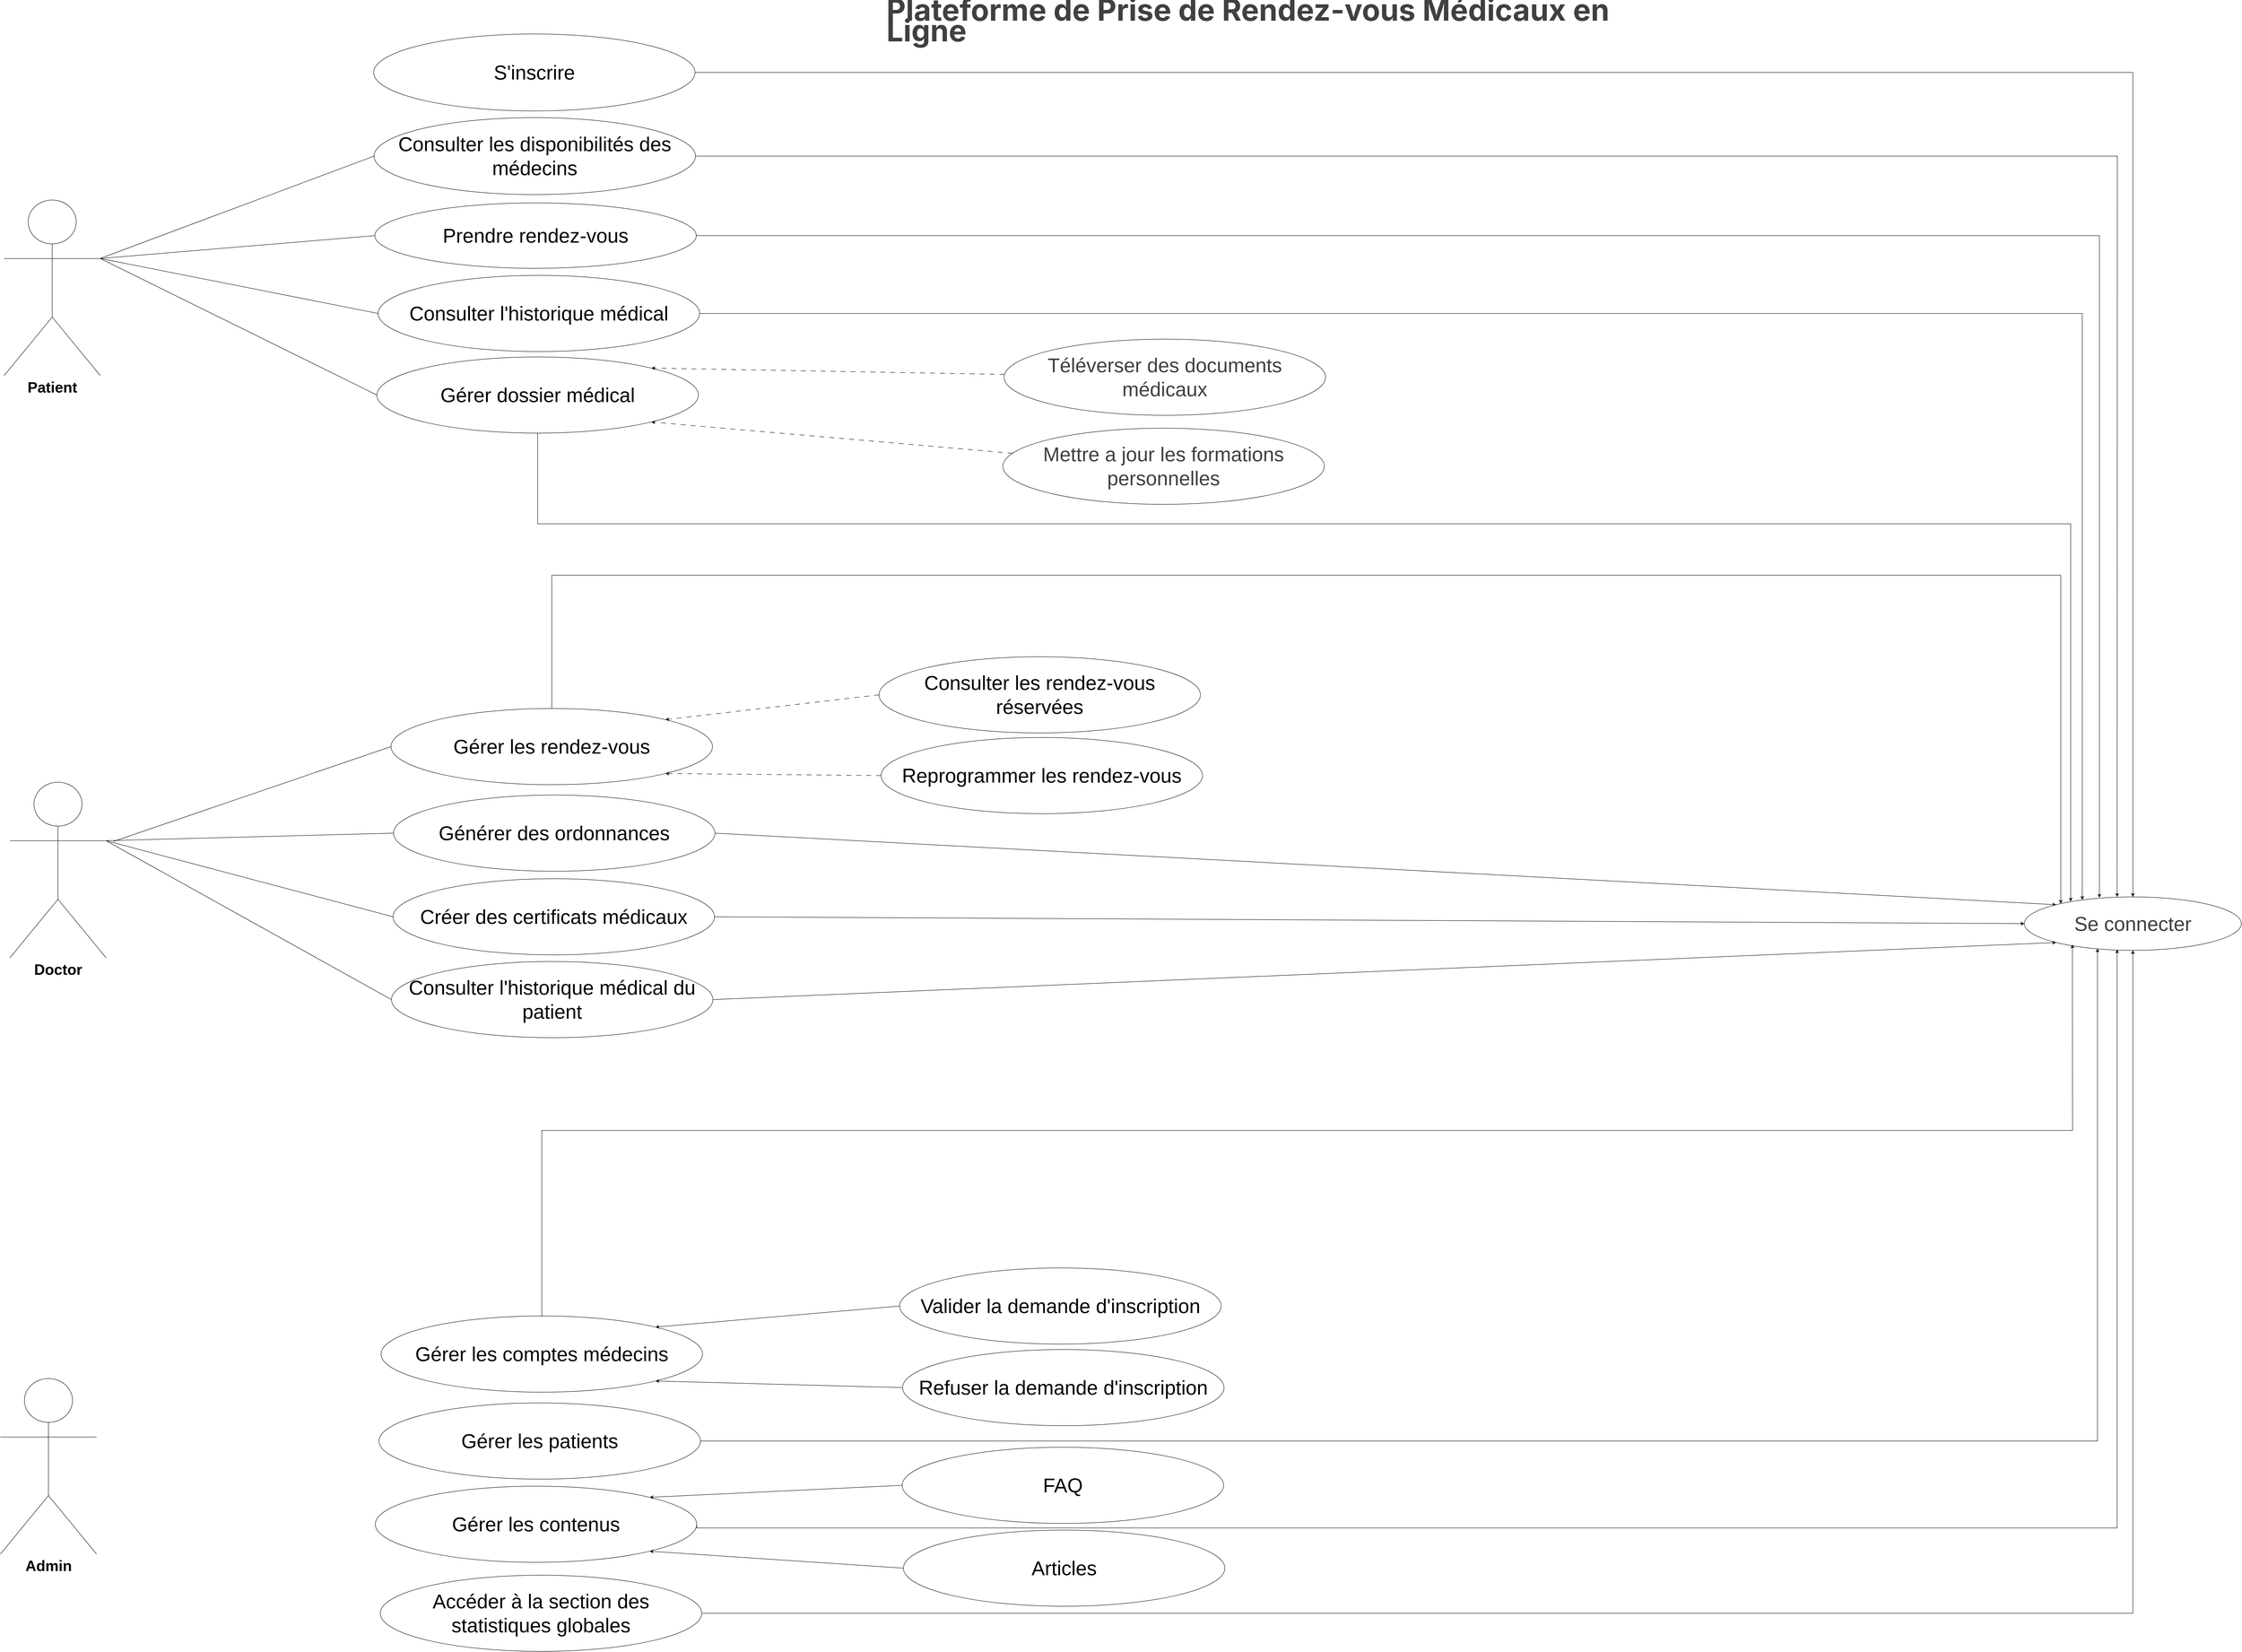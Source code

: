 <mxfile version="26.0.11">
  <diagram name="Page-1" id="eL7OtAQJyphSRFPmEqrO">
    <mxGraphModel dx="7000" dy="8161" grid="0" gridSize="10" guides="0" tooltips="1" connect="1" arrows="1" fold="1" page="1" pageScale="1" pageWidth="3300" pageHeight="4681" math="0" shadow="0">
      <root>
        <mxCell id="0" />
        <mxCell id="1" parent="0" />
        <mxCell id="9coayfkCWoQ1-N5OWXU_-4" value="&lt;h1 style=&quot;box-sizing: border-box; border: 0px solid; --tw-border-spacing-x: 0; --tw-border-spacing-y: 0; --tw-translate-x: 0; --tw-translate-y: 0; --tw-rotate: 0; --tw-skew-x: 0; --tw-skew-y: 0; --tw-scale-x: 1; --tw-scale-y: 1; --tw-pan-x: ; --tw-pan-y: ; --tw-pinch-zoom: ; --tw-scroll-snap-strictness: proximity; --tw-gradient-from-position: ; --tw-gradient-via-position: ; --tw-gradient-to-position: ; --tw-ordinal: ; --tw-slashed-zero: ; --tw-numeric-figure: ; --tw-numeric-spacing: ; --tw-numeric-fraction: ; --tw-ring-inset: ; --tw-ring-offset-width: 0px; --tw-ring-offset-color: light-dark(#fff, #000000); --tw-ring-color: light-dark(rgba(59,130,246,.5), #4c89ec); --tw-ring-offset-shadow: 0 0 #0000; --tw-ring-shadow: 0 0 #0000; --tw-shadow: 0 0 #0000; --tw-shadow-colored: 0 0 #0000; --tw-blur: ; --tw-brightness: ; --tw-contrast: ; --tw-grayscale: ; --tw-hue-rotate: ; --tw-invert: ; --tw-saturate: ; --tw-sepia: ; --tw-drop-shadow: ; --tw-backdrop-blur: ; --tw-backdrop-brightness: ; --tw-backdrop-contrast: ; --tw-backdrop-grayscale: ; --tw-backdrop-hue-rotate: ; --tw-backdrop-invert: ; --tw-backdrop-opacity: ; --tw-backdrop-saturate: ; --tw-backdrop-sepia: ; --tw-contain-size: ; --tw-contain-layout: ; --tw-contain-paint: ; --tw-contain-style: ; margin: 0px; line-height: 2rem; color: var(--text-color,#000000); text-align: start; background-color: rgb(255, 255, 255);&quot; class=&quot;sc-6a4c5dd9-0 dXTcni&quot;&gt;&lt;span style=&quot;color: rgb(64, 64, 64); font-family: Inter, system-ui, -apple-system, BlinkMacSystemFont, &amp;quot;Segoe UI&amp;quot;, Roboto, &amp;quot;Noto Sans&amp;quot;, Ubuntu, Cantarell, &amp;quot;Helvetica Neue&amp;quot;, Oxygen, &amp;quot;Open Sans&amp;quot;, sans-serif;&quot;&gt;&lt;font style=&quot;font-size: 72px;&quot;&gt;Plateforme de Prise de Rendez-vous Médicaux en Ligne&lt;/font&gt;&lt;/span&gt;&lt;/h1&gt;" style="text;html=1;align=center;verticalAlign=middle;whiteSpace=wrap;rounded=0;" parent="1" vertex="1">
          <mxGeometry x="2382" y="-4536" width="1915" height="113" as="geometry" />
        </mxCell>
        <mxCell id="9coayfkCWoQ1-N5OWXU_-33" style="rounded=0;orthogonalLoop=1;jettySize=auto;html=1;entryX=0;entryY=0.5;entryDx=0;entryDy=0;exitX=1;exitY=0.333;exitDx=0;exitDy=0;exitPerimeter=0;endArrow=none;startFill=0;" parent="1" source="9coayfkCWoQ1-N5OWXU_-5" target="9coayfkCWoQ1-N5OWXU_-12" edge="1">
          <mxGeometry relative="1" as="geometry">
            <mxPoint x="485" y="-3896" as="sourcePoint" />
          </mxGeometry>
        </mxCell>
        <mxCell id="_iy6NoHGY4GpwaVb-YUt-18" style="rounded=0;orthogonalLoop=1;jettySize=auto;html=1;exitX=1;exitY=0.333;exitDx=0;exitDy=0;exitPerimeter=0;entryX=0;entryY=0.5;entryDx=0;entryDy=0;endArrow=none;startFill=0;" parent="1" source="9coayfkCWoQ1-N5OWXU_-5" target="9coayfkCWoQ1-N5OWXU_-13" edge="1">
          <mxGeometry relative="1" as="geometry" />
        </mxCell>
        <mxCell id="_iy6NoHGY4GpwaVb-YUt-19" style="rounded=0;orthogonalLoop=1;jettySize=auto;html=1;exitX=1;exitY=0.333;exitDx=0;exitDy=0;exitPerimeter=0;endArrow=none;startFill=0;entryX=0;entryY=0.5;entryDx=0;entryDy=0;" parent="1" source="9coayfkCWoQ1-N5OWXU_-5" target="9coayfkCWoQ1-N5OWXU_-20" edge="1">
          <mxGeometry relative="1" as="geometry" />
        </mxCell>
        <mxCell id="_iy6NoHGY4GpwaVb-YUt-20" style="edgeStyle=none;rounded=0;orthogonalLoop=1;jettySize=auto;html=1;exitX=1;exitY=0.333;exitDx=0;exitDy=0;exitPerimeter=0;entryX=0;entryY=0.5;entryDx=0;entryDy=0;endArrow=none;startFill=0;" parent="1" source="9coayfkCWoQ1-N5OWXU_-5" target="9coayfkCWoQ1-N5OWXU_-18" edge="1">
          <mxGeometry relative="1" as="geometry" />
        </mxCell>
        <mxCell id="9coayfkCWoQ1-N5OWXU_-5" value="&lt;span style=&quot;box-sizing: border-box; border: 0px solid; --tw-border-spacing-x: 0; --tw-border-spacing-y: 0; --tw-translate-x: 0; --tw-translate-y: 0; --tw-rotate: 0; --tw-skew-x: 0; --tw-skew-y: 0; --tw-scale-x: 1; --tw-scale-y: 1; --tw-pan-x: ; --tw-pan-y: ; --tw-pinch-zoom: ; --tw-scroll-snap-strictness: proximity; --tw-gradient-from-position: ; --tw-gradient-via-position: ; --tw-gradient-to-position: ; --tw-ordinal: ; --tw-slashed-zero: ; --tw-numeric-figure: ; --tw-numeric-spacing: ; --tw-numeric-fraction: ; --tw-ring-inset: ; --tw-ring-offset-width: 0px; --tw-ring-offset-color: light-dark(#fff, #000000); --tw-ring-color: light-dark(rgba(59,130,246,.5), #4c89ec); --tw-ring-offset-shadow: 0 0 #0000; --tw-ring-shadow: 0 0 #0000; --tw-shadow: 0 0 #0000; --tw-shadow-colored: 0 0 #0000; --tw-blur: ; --tw-brightness: ; --tw-contrast: ; --tw-grayscale: ; --tw-hue-rotate: ; --tw-invert: ; --tw-saturate: ; --tw-sepia: ; --tw-drop-shadow: ; --tw-backdrop-blur: ; --tw-backdrop-brightness: ; --tw-backdrop-contrast: ; --tw-backdrop-grayscale: ; --tw-backdrop-hue-rotate: ; --tw-backdrop-invert: ; --tw-backdrop-opacity: ; --tw-backdrop-saturate: ; --tw-backdrop-sepia: ; --tw-contain-size: ; --tw-contain-layout: ; --tw-contain-paint: ; --tw-contain-style: ; font-weight: bolder; font-family: &amp;quot;Nunito Sans&amp;quot;, sans-serif; text-align: start; white-space: pre-wrap; background-color: rgb(255, 255, 255);&quot;&gt;&lt;font style=&quot;font-size: 36px;&quot;&gt;Patient&lt;/font&gt;&lt;/span&gt;" style="shape=umlActor;verticalLabelPosition=bottom;verticalAlign=top;html=1;outlineConnect=0;" parent="1" vertex="1">
          <mxGeometry x="253" y="-4053" width="232" height="424" as="geometry" />
        </mxCell>
        <mxCell id="_iy6NoHGY4GpwaVb-YUt-21" style="edgeStyle=none;rounded=0;orthogonalLoop=1;jettySize=auto;html=1;entryX=0;entryY=0.5;entryDx=0;entryDy=0;endArrow=none;startFill=0;" parent="1" target="9coayfkCWoQ1-N5OWXU_-16" edge="1">
          <mxGeometry relative="1" as="geometry">
            <mxPoint x="517" y="-2504" as="sourcePoint" />
          </mxGeometry>
        </mxCell>
        <mxCell id="_iy6NoHGY4GpwaVb-YUt-22" style="edgeStyle=none;rounded=0;orthogonalLoop=1;jettySize=auto;html=1;exitX=1;exitY=0.333;exitDx=0;exitDy=0;exitPerimeter=0;entryX=0;entryY=0.5;entryDx=0;entryDy=0;endArrow=none;startFill=0;" parent="1" source="9coayfkCWoQ1-N5OWXU_-6" target="9coayfkCWoQ1-N5OWXU_-17" edge="1">
          <mxGeometry relative="1" as="geometry" />
        </mxCell>
        <mxCell id="_iy6NoHGY4GpwaVb-YUt-23" style="edgeStyle=none;rounded=0;orthogonalLoop=1;jettySize=auto;html=1;exitX=1;exitY=0.333;exitDx=0;exitDy=0;exitPerimeter=0;entryX=0;entryY=0.5;entryDx=0;entryDy=0;endArrow=none;startFill=0;" parent="1" source="9coayfkCWoQ1-N5OWXU_-6" target="9coayfkCWoQ1-N5OWXU_-14" edge="1">
          <mxGeometry relative="1" as="geometry" />
        </mxCell>
        <mxCell id="_iy6NoHGY4GpwaVb-YUt-24" style="edgeStyle=none;rounded=0;orthogonalLoop=1;jettySize=auto;html=1;exitX=1;exitY=0.333;exitDx=0;exitDy=0;exitPerimeter=0;entryX=0;entryY=0.5;entryDx=0;entryDy=0;endArrow=none;startFill=0;" parent="1" source="9coayfkCWoQ1-N5OWXU_-6" target="_iy6NoHGY4GpwaVb-YUt-7" edge="1">
          <mxGeometry relative="1" as="geometry" />
        </mxCell>
        <mxCell id="9coayfkCWoQ1-N5OWXU_-6" value="&lt;span style=&quot;box-sizing: border-box; border: 0px solid; --tw-border-spacing-x: 0; --tw-border-spacing-y: 0; --tw-translate-x: 0; --tw-translate-y: 0; --tw-rotate: 0; --tw-skew-x: 0; --tw-skew-y: 0; --tw-scale-x: 1; --tw-scale-y: 1; --tw-pan-x: ; --tw-pan-y: ; --tw-pinch-zoom: ; --tw-scroll-snap-strictness: proximity; --tw-gradient-from-position: ; --tw-gradient-via-position: ; --tw-gradient-to-position: ; --tw-ordinal: ; --tw-slashed-zero: ; --tw-numeric-figure: ; --tw-numeric-spacing: ; --tw-numeric-fraction: ; --tw-ring-inset: ; --tw-ring-offset-width: 0px; --tw-ring-offset-color: light-dark(#fff, #000000); --tw-ring-color: light-dark(rgba(59,130,246,.5), #4c89ec); --tw-ring-offset-shadow: 0 0 #0000; --tw-ring-shadow: 0 0 #0000; --tw-shadow: 0 0 #0000; --tw-shadow-colored: 0 0 #0000; --tw-blur: ; --tw-brightness: ; --tw-contrast: ; --tw-grayscale: ; --tw-hue-rotate: ; --tw-invert: ; --tw-saturate: ; --tw-sepia: ; --tw-drop-shadow: ; --tw-backdrop-blur: ; --tw-backdrop-brightness: ; --tw-backdrop-contrast: ; --tw-backdrop-grayscale: ; --tw-backdrop-hue-rotate: ; --tw-backdrop-invert: ; --tw-backdrop-opacity: ; --tw-backdrop-saturate: ; --tw-backdrop-sepia: ; --tw-contain-size: ; --tw-contain-layout: ; --tw-contain-paint: ; --tw-contain-style: ; font-weight: bolder; font-family: &amp;quot;Nunito Sans&amp;quot;, sans-serif; text-align: start; white-space: pre-wrap; background-color: rgb(255, 255, 255);&quot;&gt;&lt;font style=&quot;font-size: 36px;&quot;&gt;Doctor&lt;/font&gt;&lt;/span&gt;" style="shape=umlActor;verticalLabelPosition=bottom;verticalAlign=top;html=1;outlineConnect=0;" parent="1" vertex="1">
          <mxGeometry x="267" y="-2647" width="232" height="424" as="geometry" />
        </mxCell>
        <mxCell id="9coayfkCWoQ1-N5OWXU_-10" value="&lt;span style=&quot;box-sizing: border-box; border: 0px solid; --tw-border-spacing-x: 0; --tw-border-spacing-y: 0; --tw-translate-x: 0; --tw-translate-y: 0; --tw-rotate: 0; --tw-skew-x: 0; --tw-skew-y: 0; --tw-scale-x: 1; --tw-scale-y: 1; --tw-pan-x: ; --tw-pan-y: ; --tw-pinch-zoom: ; --tw-scroll-snap-strictness: proximity; --tw-gradient-from-position: ; --tw-gradient-via-position: ; --tw-gradient-to-position: ; --tw-ordinal: ; --tw-slashed-zero: ; --tw-numeric-figure: ; --tw-numeric-spacing: ; --tw-numeric-fraction: ; --tw-ring-inset: ; --tw-ring-offset-width: 0px; --tw-ring-offset-color: light-dark(#fff, #000000); --tw-ring-color: light-dark(rgba(59,130,246,.5), #4c89ec); --tw-ring-offset-shadow: 0 0 #0000; --tw-ring-shadow: 0 0 #0000; --tw-shadow: 0 0 #0000; --tw-shadow-colored: 0 0 #0000; --tw-blur: ; --tw-brightness: ; --tw-contrast: ; --tw-grayscale: ; --tw-hue-rotate: ; --tw-invert: ; --tw-saturate: ; --tw-sepia: ; --tw-drop-shadow: ; --tw-backdrop-blur: ; --tw-backdrop-brightness: ; --tw-backdrop-contrast: ; --tw-backdrop-grayscale: ; --tw-backdrop-hue-rotate: ; --tw-backdrop-invert: ; --tw-backdrop-opacity: ; --tw-backdrop-saturate: ; --tw-backdrop-sepia: ; --tw-contain-size: ; --tw-contain-layout: ; --tw-contain-paint: ; --tw-contain-style: ; font-weight: bolder; font-family: &amp;quot;Nunito Sans&amp;quot;, sans-serif; text-align: start; white-space: pre-wrap; background-color: rgb(255, 255, 255);&quot;&gt;&lt;font style=&quot;font-size: 36px;&quot;&gt;Admin&lt;/font&gt;&lt;/span&gt;" style="shape=umlActor;verticalLabelPosition=bottom;verticalAlign=top;html=1;outlineConnect=0;" parent="1" vertex="1">
          <mxGeometry x="244" y="-1207" width="232" height="424" as="geometry" />
        </mxCell>
        <mxCell id="9coayfkCWoQ1-N5OWXU_-12" value="&lt;span style=&quot;font-family: &amp;quot;Nunito Sans&amp;quot;, sans-serif; text-align: left; background-color: rgb(255, 255, 255);&quot;&gt;&lt;font style=&quot;font-size: 48px;&quot;&gt;Consulter les disponibilités des médecins&lt;/font&gt;&lt;/span&gt;" style="ellipse;whiteSpace=wrap;html=1;" parent="1" vertex="1">
          <mxGeometry x="1146" y="-4252" width="776" height="186" as="geometry" />
        </mxCell>
        <mxCell id="_iy6NoHGY4GpwaVb-YUt-35" style="edgeStyle=orthogonalEdgeStyle;rounded=0;orthogonalLoop=1;jettySize=auto;html=1;exitX=1;exitY=0.5;exitDx=0;exitDy=0;entryX=0.346;entryY=0.014;entryDx=0;entryDy=0;entryPerimeter=0;" parent="1" source="9coayfkCWoQ1-N5OWXU_-13" target="9coayfkCWoQ1-N5OWXU_-29" edge="1">
          <mxGeometry relative="1" as="geometry">
            <mxPoint x="4250" y="-3983.0" as="targetPoint" />
          </mxGeometry>
        </mxCell>
        <mxCell id="9coayfkCWoQ1-N5OWXU_-13" value="&lt;div style=&quot;&quot;&gt;&lt;font face=&quot;Nunito Sans, sans-serif&quot;&gt;&lt;span style=&quot;font-size: 48px; background-color: rgb(255, 255, 255);&quot;&gt;Prendre rendez-vous&lt;/span&gt;&lt;/font&gt;&lt;/div&gt;" style="ellipse;whiteSpace=wrap;html=1;" parent="1" vertex="1">
          <mxGeometry x="1148" y="-4046" width="776" height="158" as="geometry" />
        </mxCell>
        <mxCell id="_iy6NoHGY4GpwaVb-YUt-31" style="edgeStyle=none;rounded=0;orthogonalLoop=1;jettySize=auto;html=1;exitX=1;exitY=0.5;exitDx=0;exitDy=0;entryX=0;entryY=0.5;entryDx=0;entryDy=0;" parent="1" source="9coayfkCWoQ1-N5OWXU_-14" target="9coayfkCWoQ1-N5OWXU_-29" edge="1">
          <mxGeometry relative="1" as="geometry" />
        </mxCell>
        <mxCell id="9coayfkCWoQ1-N5OWXU_-14" value="&lt;font style=&quot;font-size: 48px;&quot;&gt;Créer des certificats médicaux&lt;/font&gt;" style="ellipse;whiteSpace=wrap;html=1;" parent="1" vertex="1">
          <mxGeometry x="1192" y="-2414" width="776" height="184" as="geometry" />
        </mxCell>
        <mxCell id="9coayfkCWoQ1-N5OWXU_-15" value="&lt;span style=&quot;font-family: &amp;quot;Nunito Sans&amp;quot;, sans-serif; text-align: left; background-color: rgb(255, 255, 255);&quot;&gt;&lt;font style=&quot;font-size: 48px;&quot;&gt;Gérer les comptes médecins&lt;/font&gt;&lt;/span&gt;" style="ellipse;whiteSpace=wrap;html=1;" parent="1" vertex="1">
          <mxGeometry x="1163" y="-1358" width="776" height="184" as="geometry" />
        </mxCell>
        <mxCell id="_iy6NoHGY4GpwaVb-YUt-39" style="edgeStyle=orthogonalEdgeStyle;rounded=0;orthogonalLoop=1;jettySize=auto;html=1;exitX=0.5;exitY=0;exitDx=0;exitDy=0;" parent="1" source="9coayfkCWoQ1-N5OWXU_-16" target="9coayfkCWoQ1-N5OWXU_-29" edge="1">
          <mxGeometry relative="1" as="geometry">
            <mxPoint x="3721.334" y="-3223.667" as="targetPoint" />
            <Array as="points">
              <mxPoint x="1575" y="-3147" />
              <mxPoint x="5218" y="-3147" />
            </Array>
          </mxGeometry>
        </mxCell>
        <mxCell id="9coayfkCWoQ1-N5OWXU_-16" value="&lt;font style=&quot;font-size: 48px;&quot;&gt;Gérer les rendez-vous&lt;/font&gt;" style="ellipse;whiteSpace=wrap;html=1;" parent="1" vertex="1">
          <mxGeometry x="1187" y="-2825" width="776" height="184" as="geometry" />
        </mxCell>
        <mxCell id="_iy6NoHGY4GpwaVb-YUt-32" style="edgeStyle=none;rounded=0;orthogonalLoop=1;jettySize=auto;html=1;exitX=1;exitY=0.5;exitDx=0;exitDy=0;entryX=0;entryY=0;entryDx=0;entryDy=0;" parent="1" source="9coayfkCWoQ1-N5OWXU_-17" target="9coayfkCWoQ1-N5OWXU_-29" edge="1">
          <mxGeometry relative="1" as="geometry">
            <mxPoint x="5146.0" y="-2343.0" as="targetPoint" />
          </mxGeometry>
        </mxCell>
        <mxCell id="9coayfkCWoQ1-N5OWXU_-17" value="&lt;span style=&quot;font-size: 48px;&quot;&gt;Générer des ordonnances&lt;/span&gt;" style="ellipse;whiteSpace=wrap;html=1;" parent="1" vertex="1">
          <mxGeometry x="1193" y="-2616" width="776" height="184" as="geometry" />
        </mxCell>
        <mxCell id="9coayfkCWoQ1-N5OWXU_-18" value="&lt;span style=&quot;font-family: &amp;quot;Nunito Sans&amp;quot;, sans-serif; text-align: left; background-color: rgb(255, 255, 255);&quot;&gt;&lt;font style=&quot;font-size: 48px;&quot;&gt;Gérer dossier médical&lt;/font&gt;&lt;/span&gt;" style="ellipse;whiteSpace=wrap;html=1;" parent="1" vertex="1">
          <mxGeometry x="1153" y="-3674" width="776" height="184" as="geometry" />
        </mxCell>
        <mxCell id="9coayfkCWoQ1-N5OWXU_-19" value="&lt;div&gt;&lt;font color=&quot;#404040&quot;&gt;&lt;span style=&quot;font-size: 48px;&quot;&gt;Téléverser des documents médicaux&lt;/span&gt;&lt;/font&gt;&lt;/div&gt;" style="ellipse;whiteSpace=wrap;html=1;align=center;" parent="1" vertex="1">
          <mxGeometry x="2667" y="-3717" width="776" height="184" as="geometry" />
        </mxCell>
        <mxCell id="9coayfkCWoQ1-N5OWXU_-20" value="&lt;span style=&quot;font-family: &amp;quot;Nunito Sans&amp;quot;, sans-serif; text-align: left; background-color: rgb(255, 255, 255);&quot;&gt;&lt;font style=&quot;font-size: 48px;&quot;&gt;Consulter l&#39;historique médical&lt;/font&gt;&lt;/span&gt;" style="ellipse;whiteSpace=wrap;html=1;" parent="1" vertex="1">
          <mxGeometry x="1156" y="-3871" width="776" height="184" as="geometry" />
        </mxCell>
        <mxCell id="9coayfkCWoQ1-N5OWXU_-25" value="&lt;span style=&quot;font-family: &amp;quot;Nunito Sans&amp;quot;, sans-serif; text-align: left; background-color: rgb(255, 255, 255);&quot;&gt;&lt;font style=&quot;font-size: 48px;&quot;&gt;Gérer les contenus&lt;/font&gt;&lt;/span&gt;" style="ellipse;whiteSpace=wrap;html=1;" parent="1" vertex="1">
          <mxGeometry x="1149" y="-947" width="776" height="184" as="geometry" />
        </mxCell>
        <mxCell id="9coayfkCWoQ1-N5OWXU_-26" value="&lt;span style=&quot;font-family: &amp;quot;Nunito Sans&amp;quot;, sans-serif; text-align: left; background-color: rgb(255, 255, 255);&quot;&gt;&lt;font style=&quot;font-size: 48px;&quot;&gt;Gérer les patients&lt;/font&gt;&lt;/span&gt;" style="ellipse;whiteSpace=wrap;html=1;" parent="1" vertex="1">
          <mxGeometry x="1158" y="-1148" width="776" height="184" as="geometry" />
        </mxCell>
        <mxCell id="_iy6NoHGY4GpwaVb-YUt-43" style="edgeStyle=orthogonalEdgeStyle;rounded=0;orthogonalLoop=1;jettySize=auto;html=1;exitX=1;exitY=0.5;exitDx=0;exitDy=0;entryX=0.5;entryY=1;entryDx=0;entryDy=0;" parent="1" source="9coayfkCWoQ1-N5OWXU_-28" target="9coayfkCWoQ1-N5OWXU_-29" edge="1">
          <mxGeometry relative="1" as="geometry" />
        </mxCell>
        <mxCell id="9coayfkCWoQ1-N5OWXU_-28" value="&lt;span style=&quot;font-size: 48px;&quot;&gt;Accéder à la section des statistiques globales&lt;/span&gt;" style="ellipse;whiteSpace=wrap;html=1;" parent="1" vertex="1">
          <mxGeometry x="1161" y="-732" width="776" height="184" as="geometry" />
        </mxCell>
        <mxCell id="9coayfkCWoQ1-N5OWXU_-29" value="&lt;span style=&quot;color: rgb(64, 64, 64); text-align: left;&quot;&gt;&lt;font face=&quot;Helvetica&quot; style=&quot;font-size: 48px;&quot;&gt;Se connecter&lt;/font&gt;&lt;/span&gt;" style="ellipse;whiteSpace=wrap;html=1;" parent="1" vertex="1">
          <mxGeometry x="5130" y="-2370" width="524" height="129" as="geometry" />
        </mxCell>
        <mxCell id="9coayfkCWoQ1-N5OWXU_-53" style="edgeStyle=none;rounded=0;orthogonalLoop=1;jettySize=auto;html=1;exitX=0;exitY=0.5;exitDx=0;exitDy=0;entryX=1;entryY=0;entryDx=0;entryDy=0;" parent="1" source="9coayfkCWoQ1-N5OWXU_-51" target="9coayfkCWoQ1-N5OWXU_-15" edge="1">
          <mxGeometry relative="1" as="geometry" />
        </mxCell>
        <mxCell id="9coayfkCWoQ1-N5OWXU_-51" value="&lt;span style=&quot;text-align: left; background-color: rgb(255, 255, 255);&quot;&gt;&lt;font face=&quot;Helvetica&quot; style=&quot;font-size: 48px;&quot;&gt;Valider la demande d&#39;inscription&lt;/font&gt;&lt;/span&gt;" style="ellipse;whiteSpace=wrap;html=1;" parent="1" vertex="1">
          <mxGeometry x="2415" y="-1474" width="776" height="184" as="geometry" />
        </mxCell>
        <mxCell id="9coayfkCWoQ1-N5OWXU_-54" style="edgeStyle=none;rounded=0;orthogonalLoop=1;jettySize=auto;html=1;exitX=0;exitY=0.5;exitDx=0;exitDy=0;entryX=1;entryY=1;entryDx=0;entryDy=0;" parent="1" source="9coayfkCWoQ1-N5OWXU_-52" target="9coayfkCWoQ1-N5OWXU_-15" edge="1">
          <mxGeometry relative="1" as="geometry" />
        </mxCell>
        <mxCell id="9coayfkCWoQ1-N5OWXU_-52" value="&lt;span style=&quot;text-align: left; background-color: rgb(255, 255, 255);&quot;&gt;&lt;font style=&quot;font-size: 48px;&quot;&gt;Refuser la demande d&#39;inscription&lt;/font&gt;&lt;/span&gt;" style="ellipse;whiteSpace=wrap;html=1;" parent="1" vertex="1">
          <mxGeometry x="2422" y="-1277" width="776" height="184" as="geometry" />
        </mxCell>
        <mxCell id="_iy6NoHGY4GpwaVb-YUt-30" style="edgeStyle=none;rounded=0;orthogonalLoop=1;jettySize=auto;html=1;exitX=1;exitY=0.5;exitDx=0;exitDy=0;entryX=0;entryY=1;entryDx=0;entryDy=0;" parent="1" source="_iy6NoHGY4GpwaVb-YUt-7" target="9coayfkCWoQ1-N5OWXU_-29" edge="1">
          <mxGeometry relative="1" as="geometry" />
        </mxCell>
        <mxCell id="_iy6NoHGY4GpwaVb-YUt-7" value="&lt;font style=&quot;font-size: 48px;&quot;&gt;Consulter l&#39;historique médical du patient&lt;/font&gt;" style="ellipse;whiteSpace=wrap;html=1;" parent="1" vertex="1">
          <mxGeometry x="1188" y="-2214" width="776" height="184" as="geometry" />
        </mxCell>
        <mxCell id="_iy6NoHGY4GpwaVb-YUt-13" style="rounded=0;orthogonalLoop=1;jettySize=auto;html=1;exitX=0;exitY=0.5;exitDx=0;exitDy=0;entryX=1;entryY=0;entryDx=0;entryDy=0;dashed=1;dashPattern=12 12;" parent="1" source="_iy6NoHGY4GpwaVb-YUt-11" target="9coayfkCWoQ1-N5OWXU_-16" edge="1">
          <mxGeometry relative="1" as="geometry" />
        </mxCell>
        <mxCell id="_iy6NoHGY4GpwaVb-YUt-11" value="&lt;font style=&quot;font-size: 48px;&quot;&gt;Consulter les rendez-vous réservées&lt;/font&gt;" style="ellipse;whiteSpace=wrap;html=1;" parent="1" vertex="1">
          <mxGeometry x="2365" y="-2950" width="776" height="184" as="geometry" />
        </mxCell>
        <mxCell id="_iy6NoHGY4GpwaVb-YUt-14" style="rounded=0;orthogonalLoop=1;jettySize=auto;html=1;exitX=0;exitY=0.5;exitDx=0;exitDy=0;entryX=1;entryY=1;entryDx=0;entryDy=0;dashed=1;dashPattern=12 12;" parent="1" source="_iy6NoHGY4GpwaVb-YUt-12" target="9coayfkCWoQ1-N5OWXU_-16" edge="1">
          <mxGeometry relative="1" as="geometry" />
        </mxCell>
        <mxCell id="_iy6NoHGY4GpwaVb-YUt-12" value="&lt;font style=&quot;font-size: 48px;&quot;&gt;Reprogrammer les rendez-vous&lt;/font&gt;" style="ellipse;whiteSpace=wrap;html=1;" parent="1" vertex="1">
          <mxGeometry x="2370" y="-2755" width="776" height="184" as="geometry" />
        </mxCell>
        <mxCell id="_iy6NoHGY4GpwaVb-YUt-17" style="rounded=0;orthogonalLoop=1;jettySize=auto;html=1;entryX=1;entryY=1;entryDx=0;entryDy=0;dashed=1;dashPattern=12 12;" parent="1" source="_iy6NoHGY4GpwaVb-YUt-15" target="9coayfkCWoQ1-N5OWXU_-18" edge="1">
          <mxGeometry relative="1" as="geometry" />
        </mxCell>
        <mxCell id="_iy6NoHGY4GpwaVb-YUt-15" value="&lt;div&gt;&lt;font color=&quot;#404040&quot;&gt;&lt;span style=&quot;font-size: 48px;&quot;&gt;Mettre a jour les formations personnelles&lt;/span&gt;&lt;/font&gt;&lt;/div&gt;" style="ellipse;whiteSpace=wrap;html=1;align=center;" parent="1" vertex="1">
          <mxGeometry x="2664" y="-3502" width="776" height="184" as="geometry" />
        </mxCell>
        <mxCell id="_iy6NoHGY4GpwaVb-YUt-16" style="rounded=0;orthogonalLoop=1;jettySize=auto;html=1;entryX=1;entryY=0;entryDx=0;entryDy=0;dashed=1;dashPattern=12 12;" parent="1" source="9coayfkCWoQ1-N5OWXU_-19" target="9coayfkCWoQ1-N5OWXU_-18" edge="1">
          <mxGeometry relative="1" as="geometry" />
        </mxCell>
        <mxCell id="_iy6NoHGY4GpwaVb-YUt-27" style="edgeStyle=none;rounded=0;orthogonalLoop=1;jettySize=auto;html=1;exitX=0;exitY=0.5;exitDx=0;exitDy=0;entryX=1;entryY=0;entryDx=0;entryDy=0;" parent="1" source="_iy6NoHGY4GpwaVb-YUt-25" target="9coayfkCWoQ1-N5OWXU_-25" edge="1">
          <mxGeometry relative="1" as="geometry" />
        </mxCell>
        <mxCell id="_iy6NoHGY4GpwaVb-YUt-25" value="&lt;span style=&quot;text-align: left; background-color: rgb(255, 255, 255);&quot;&gt;&lt;font style=&quot;font-size: 48px;&quot;&gt;FAQ&lt;/font&gt;&lt;/span&gt;" style="ellipse;whiteSpace=wrap;html=1;" parent="1" vertex="1">
          <mxGeometry x="2421" y="-1041" width="776" height="184" as="geometry" />
        </mxCell>
        <mxCell id="_iy6NoHGY4GpwaVb-YUt-28" style="edgeStyle=none;rounded=0;orthogonalLoop=1;jettySize=auto;html=1;exitX=0;exitY=0.5;exitDx=0;exitDy=0;entryX=1;entryY=1;entryDx=0;entryDy=0;" parent="1" source="_iy6NoHGY4GpwaVb-YUt-26" target="9coayfkCWoQ1-N5OWXU_-25" edge="1">
          <mxGeometry relative="1" as="geometry" />
        </mxCell>
        <mxCell id="_iy6NoHGY4GpwaVb-YUt-26" value="&lt;span style=&quot;text-align: left; background-color: rgb(255, 255, 255);&quot;&gt;&lt;font style=&quot;font-size: 48px;&quot;&gt;Articles&lt;/font&gt;&lt;/span&gt;" style="ellipse;whiteSpace=wrap;html=1;" parent="1" vertex="1">
          <mxGeometry x="2424" y="-841" width="776" height="184" as="geometry" />
        </mxCell>
        <mxCell id="_iy6NoHGY4GpwaVb-YUt-33" style="edgeStyle=orthogonalEdgeStyle;rounded=0;orthogonalLoop=1;jettySize=auto;html=1;exitX=1;exitY=0.5;exitDx=0;exitDy=0;entryX=0.5;entryY=0;entryDx=0;entryDy=0;" parent="1" source="_iy6NoHGY4GpwaVb-YUt-29" target="9coayfkCWoQ1-N5OWXU_-29" edge="1">
          <mxGeometry relative="1" as="geometry" />
        </mxCell>
        <mxCell id="_iy6NoHGY4GpwaVb-YUt-29" value="&lt;span style=&quot;font-family: &amp;quot;Nunito Sans&amp;quot;, sans-serif; text-align: left; background-color: rgb(255, 255, 255);&quot;&gt;&lt;font style=&quot;font-size: 48px;&quot;&gt;S&#39;inscrire&lt;/font&gt;&lt;/span&gt;" style="ellipse;whiteSpace=wrap;html=1;" parent="1" vertex="1">
          <mxGeometry x="1145" y="-4454" width="776" height="186" as="geometry" />
        </mxCell>
        <mxCell id="_iy6NoHGY4GpwaVb-YUt-34" style="edgeStyle=orthogonalEdgeStyle;rounded=0;orthogonalLoop=1;jettySize=auto;html=1;exitX=1;exitY=0.5;exitDx=0;exitDy=0;" parent="1" source="9coayfkCWoQ1-N5OWXU_-12" edge="1">
          <mxGeometry relative="1" as="geometry">
            <mxPoint x="5354" y="-2370" as="targetPoint" />
          </mxGeometry>
        </mxCell>
        <mxCell id="_iy6NoHGY4GpwaVb-YUt-36" style="edgeStyle=orthogonalEdgeStyle;rounded=0;orthogonalLoop=1;jettySize=auto;html=1;entryX=0.267;entryY=0.054;entryDx=0;entryDy=0;entryPerimeter=0;" parent="1" source="9coayfkCWoQ1-N5OWXU_-20" target="9coayfkCWoQ1-N5OWXU_-29" edge="1">
          <mxGeometry relative="1" as="geometry" />
        </mxCell>
        <mxCell id="_iy6NoHGY4GpwaVb-YUt-37" style="edgeStyle=orthogonalEdgeStyle;rounded=0;orthogonalLoop=1;jettySize=auto;html=1;exitX=0.5;exitY=1;exitDx=0;exitDy=0;" parent="1" source="9coayfkCWoQ1-N5OWXU_-18" edge="1">
          <mxGeometry relative="1" as="geometry">
            <mxPoint x="5242" y="-2359" as="targetPoint" />
            <Array as="points">
              <mxPoint x="1541" y="-3271" />
              <mxPoint x="5242" y="-3271" />
            </Array>
          </mxGeometry>
        </mxCell>
        <mxCell id="_iy6NoHGY4GpwaVb-YUt-40" style="edgeStyle=orthogonalEdgeStyle;rounded=0;orthogonalLoop=1;jettySize=auto;html=1;exitX=0.5;exitY=0;exitDx=0;exitDy=0;" parent="1" source="9coayfkCWoQ1-N5OWXU_-15" edge="1">
          <mxGeometry relative="1" as="geometry">
            <mxPoint x="5246" y="-2255" as="targetPoint" />
          </mxGeometry>
        </mxCell>
        <mxCell id="_iy6NoHGY4GpwaVb-YUt-41" style="edgeStyle=orthogonalEdgeStyle;rounded=0;orthogonalLoop=1;jettySize=auto;html=1;exitX=1;exitY=0.5;exitDx=0;exitDy=0;entryX=0.337;entryY=0.967;entryDx=0;entryDy=0;entryPerimeter=0;" parent="1" source="9coayfkCWoQ1-N5OWXU_-26" target="9coayfkCWoQ1-N5OWXU_-29" edge="1">
          <mxGeometry relative="1" as="geometry" />
        </mxCell>
        <mxCell id="_iy6NoHGY4GpwaVb-YUt-42" style="edgeStyle=orthogonalEdgeStyle;rounded=0;orthogonalLoop=1;jettySize=auto;html=1;exitX=1;exitY=0.5;exitDx=0;exitDy=0;" parent="1" source="9coayfkCWoQ1-N5OWXU_-25" edge="1">
          <mxGeometry relative="1" as="geometry">
            <mxPoint x="5354" y="-2243" as="targetPoint" />
            <Array as="points">
              <mxPoint x="1925" y="-846" />
              <mxPoint x="5354" y="-846" />
            </Array>
          </mxGeometry>
        </mxCell>
      </root>
    </mxGraphModel>
  </diagram>
</mxfile>
